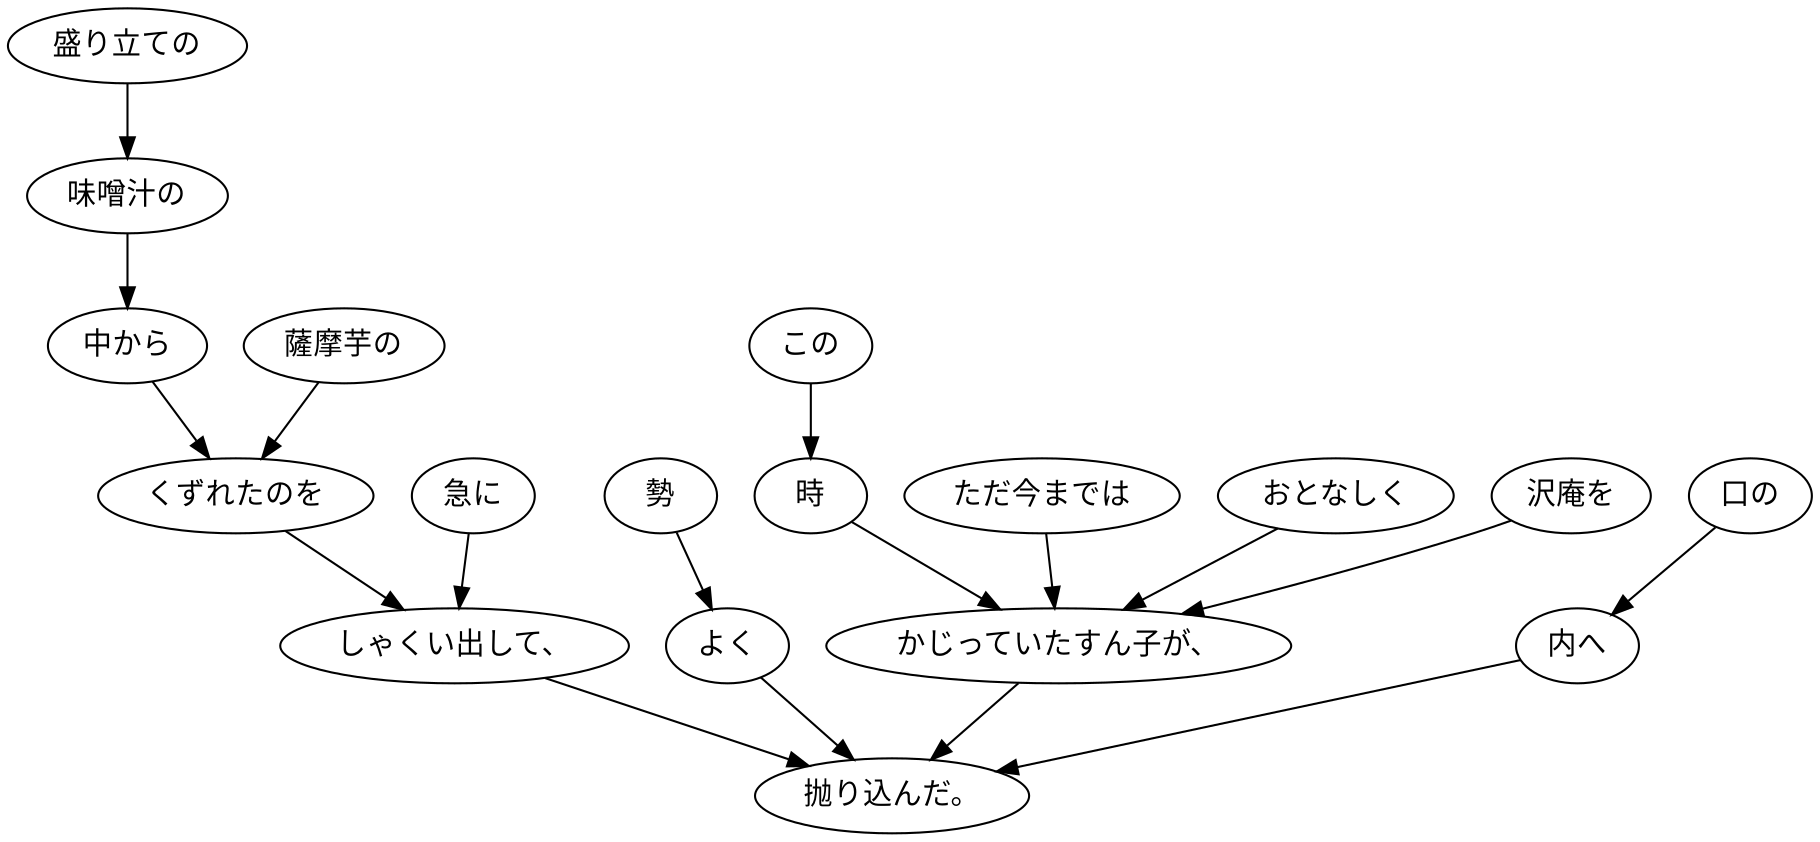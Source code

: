 digraph graph6651 {
	node0 [label="この"];
	node1 [label="時"];
	node2 [label="ただ今までは"];
	node3 [label="おとなしく"];
	node4 [label="沢庵を"];
	node5 [label="かじっていたすん子が、"];
	node6 [label="急に"];
	node7 [label="盛り立ての"];
	node8 [label="味噌汁の"];
	node9 [label="中から"];
	node10 [label="薩摩芋の"];
	node11 [label="くずれたのを"];
	node12 [label="しゃくい出して、"];
	node13 [label="勢"];
	node14 [label="よく"];
	node15 [label="口の"];
	node16 [label="内へ"];
	node17 [label="抛り込んだ。"];
	node0 -> node1;
	node1 -> node5;
	node2 -> node5;
	node3 -> node5;
	node4 -> node5;
	node5 -> node17;
	node6 -> node12;
	node7 -> node8;
	node8 -> node9;
	node9 -> node11;
	node10 -> node11;
	node11 -> node12;
	node12 -> node17;
	node13 -> node14;
	node14 -> node17;
	node15 -> node16;
	node16 -> node17;
}
